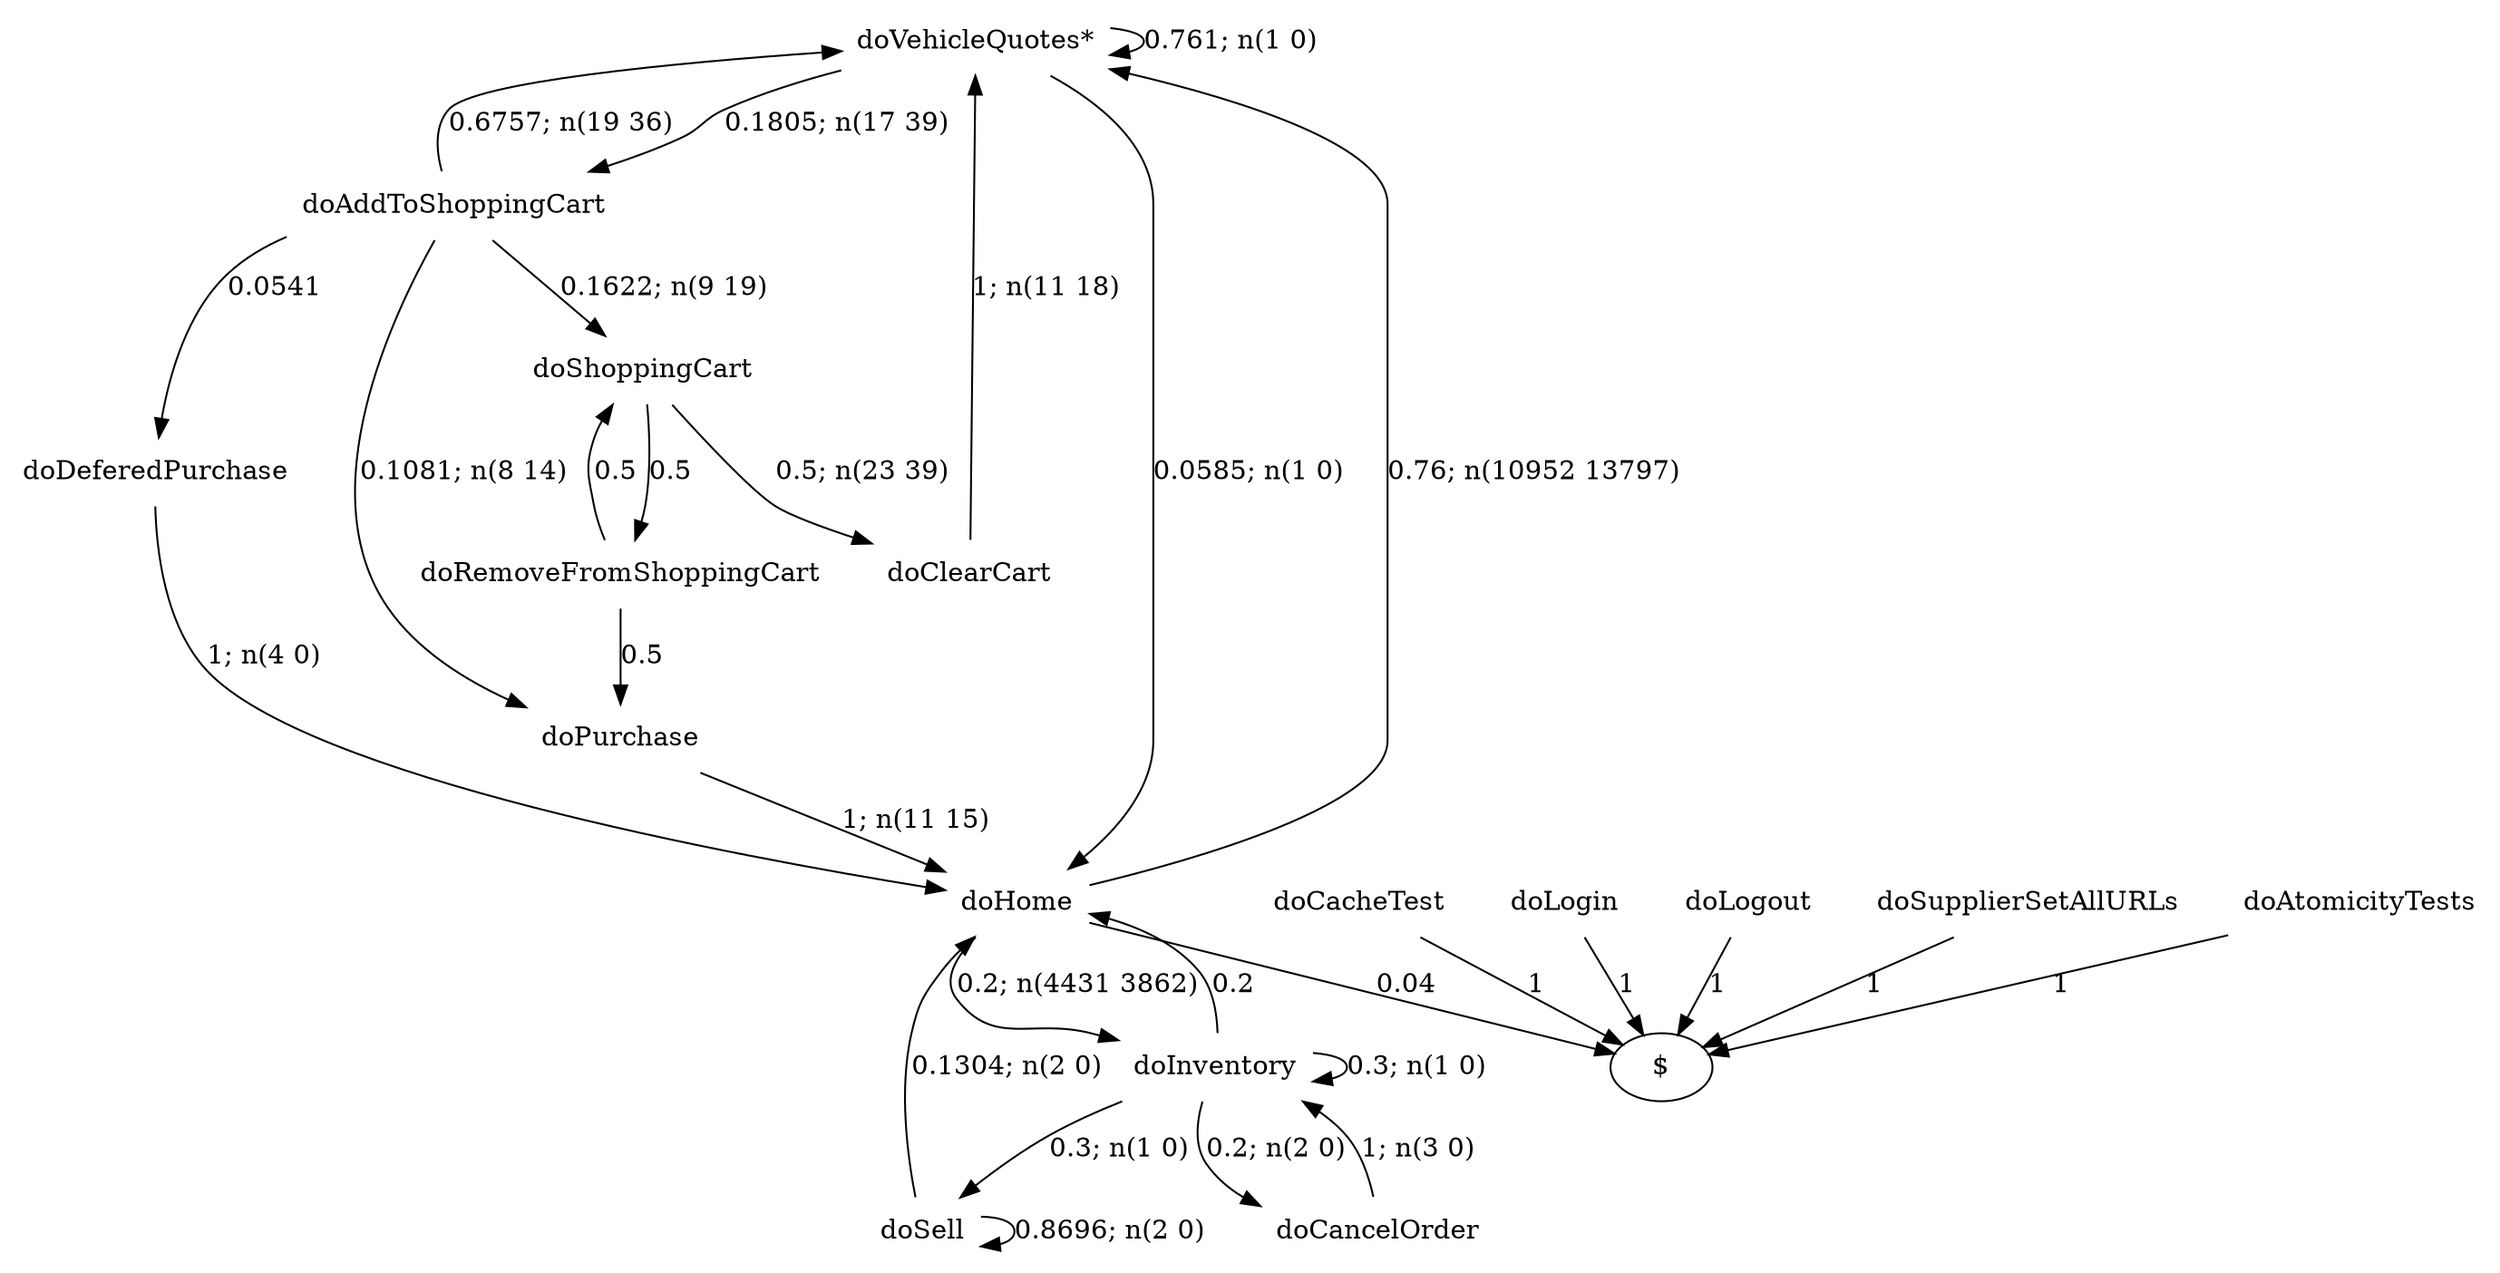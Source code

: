 digraph G {"doVehicleQuotes*" [label="doVehicleQuotes*",shape=none];"doSupplierSetAllURLs" [label="doSupplierSetAllURLs",shape=none];"doAtomicityTests" [label="doAtomicityTests",shape=none];"doCacheTest" [label="doCacheTest",shape=none];"doLogin" [label="doLogin",shape=none];"doAddToShoppingCart" [label="doAddToShoppingCart",shape=none];"doDeferedPurchase" [label="doDeferedPurchase",shape=none];"doHome" [label="doHome",shape=none];"doShoppingCart" [label="doShoppingCart",shape=none];"doClearCart" [label="doClearCart",shape=none];"doPurchase" [label="doPurchase",shape=none];"doInventory" [label="doInventory",shape=none];"doSell" [label="doSell",shape=none];"doLogout" [label="doLogout",shape=none];"doCancelOrder" [label="doCancelOrder",shape=none];"doRemoveFromShoppingCart" [label="doRemoveFromShoppingCart",shape=none];"doVehicleQuotes*"->"doVehicleQuotes*" [style=solid,label="0.761; n(1 0)"];"doVehicleQuotes*"->"doAddToShoppingCart" [style=solid,label="0.1805; n(17 39)"];"doVehicleQuotes*"->"doHome" [style=solid,label="0.0585; n(1 0)"];"doSupplierSetAllURLs"->"$" [style=solid,label="1"];"doAtomicityTests"->"$" [style=solid,label="1"];"doCacheTest"->"$" [style=solid,label="1"];"doLogin"->"$" [style=solid,label="1"];"doAddToShoppingCart"->"doVehicleQuotes*" [style=solid,label="0.6757; n(19 36)"];"doAddToShoppingCart"->"doDeferedPurchase" [style=solid,label="0.0541"];"doAddToShoppingCart"->"doShoppingCart" [style=solid,label="0.1622; n(9 19)"];"doAddToShoppingCart"->"doPurchase" [style=solid,label="0.1081; n(8 14)"];"doDeferedPurchase"->"doHome" [style=solid,label="1; n(4 0)"];"doHome"->"doVehicleQuotes*" [style=solid,label="0.76; n(10952 13797)"];"doHome"->"doInventory" [style=solid,label="0.2; n(4431 3862)"];"doHome"->"$" [style=solid,label="0.04"];"doShoppingCart"->"doClearCart" [style=solid,label="0.5; n(23 39)"];"doShoppingCart"->"doRemoveFromShoppingCart" [style=solid,label="0.5"];"doClearCart"->"doVehicleQuotes*" [style=solid,label="1; n(11 18)"];"doPurchase"->"doHome" [style=solid,label="1; n(11 15)"];"doInventory"->"doHome" [style=solid,label="0.2"];"doInventory"->"doInventory" [style=solid,label="0.3; n(1 0)"];"doInventory"->"doSell" [style=solid,label="0.3; n(1 0)"];"doInventory"->"doCancelOrder" [style=solid,label="0.2; n(2 0)"];"doSell"->"doHome" [style=solid,label="0.1304; n(2 0)"];"doSell"->"doSell" [style=solid,label="0.8696; n(2 0)"];"doLogout"->"$" [style=solid,label="1"];"doCancelOrder"->"doInventory" [style=solid,label="1; n(3 0)"];"doRemoveFromShoppingCart"->"doShoppingCart" [style=solid,label="0.5"];"doRemoveFromShoppingCart"->"doPurchase" [style=solid,label="0.5"];}